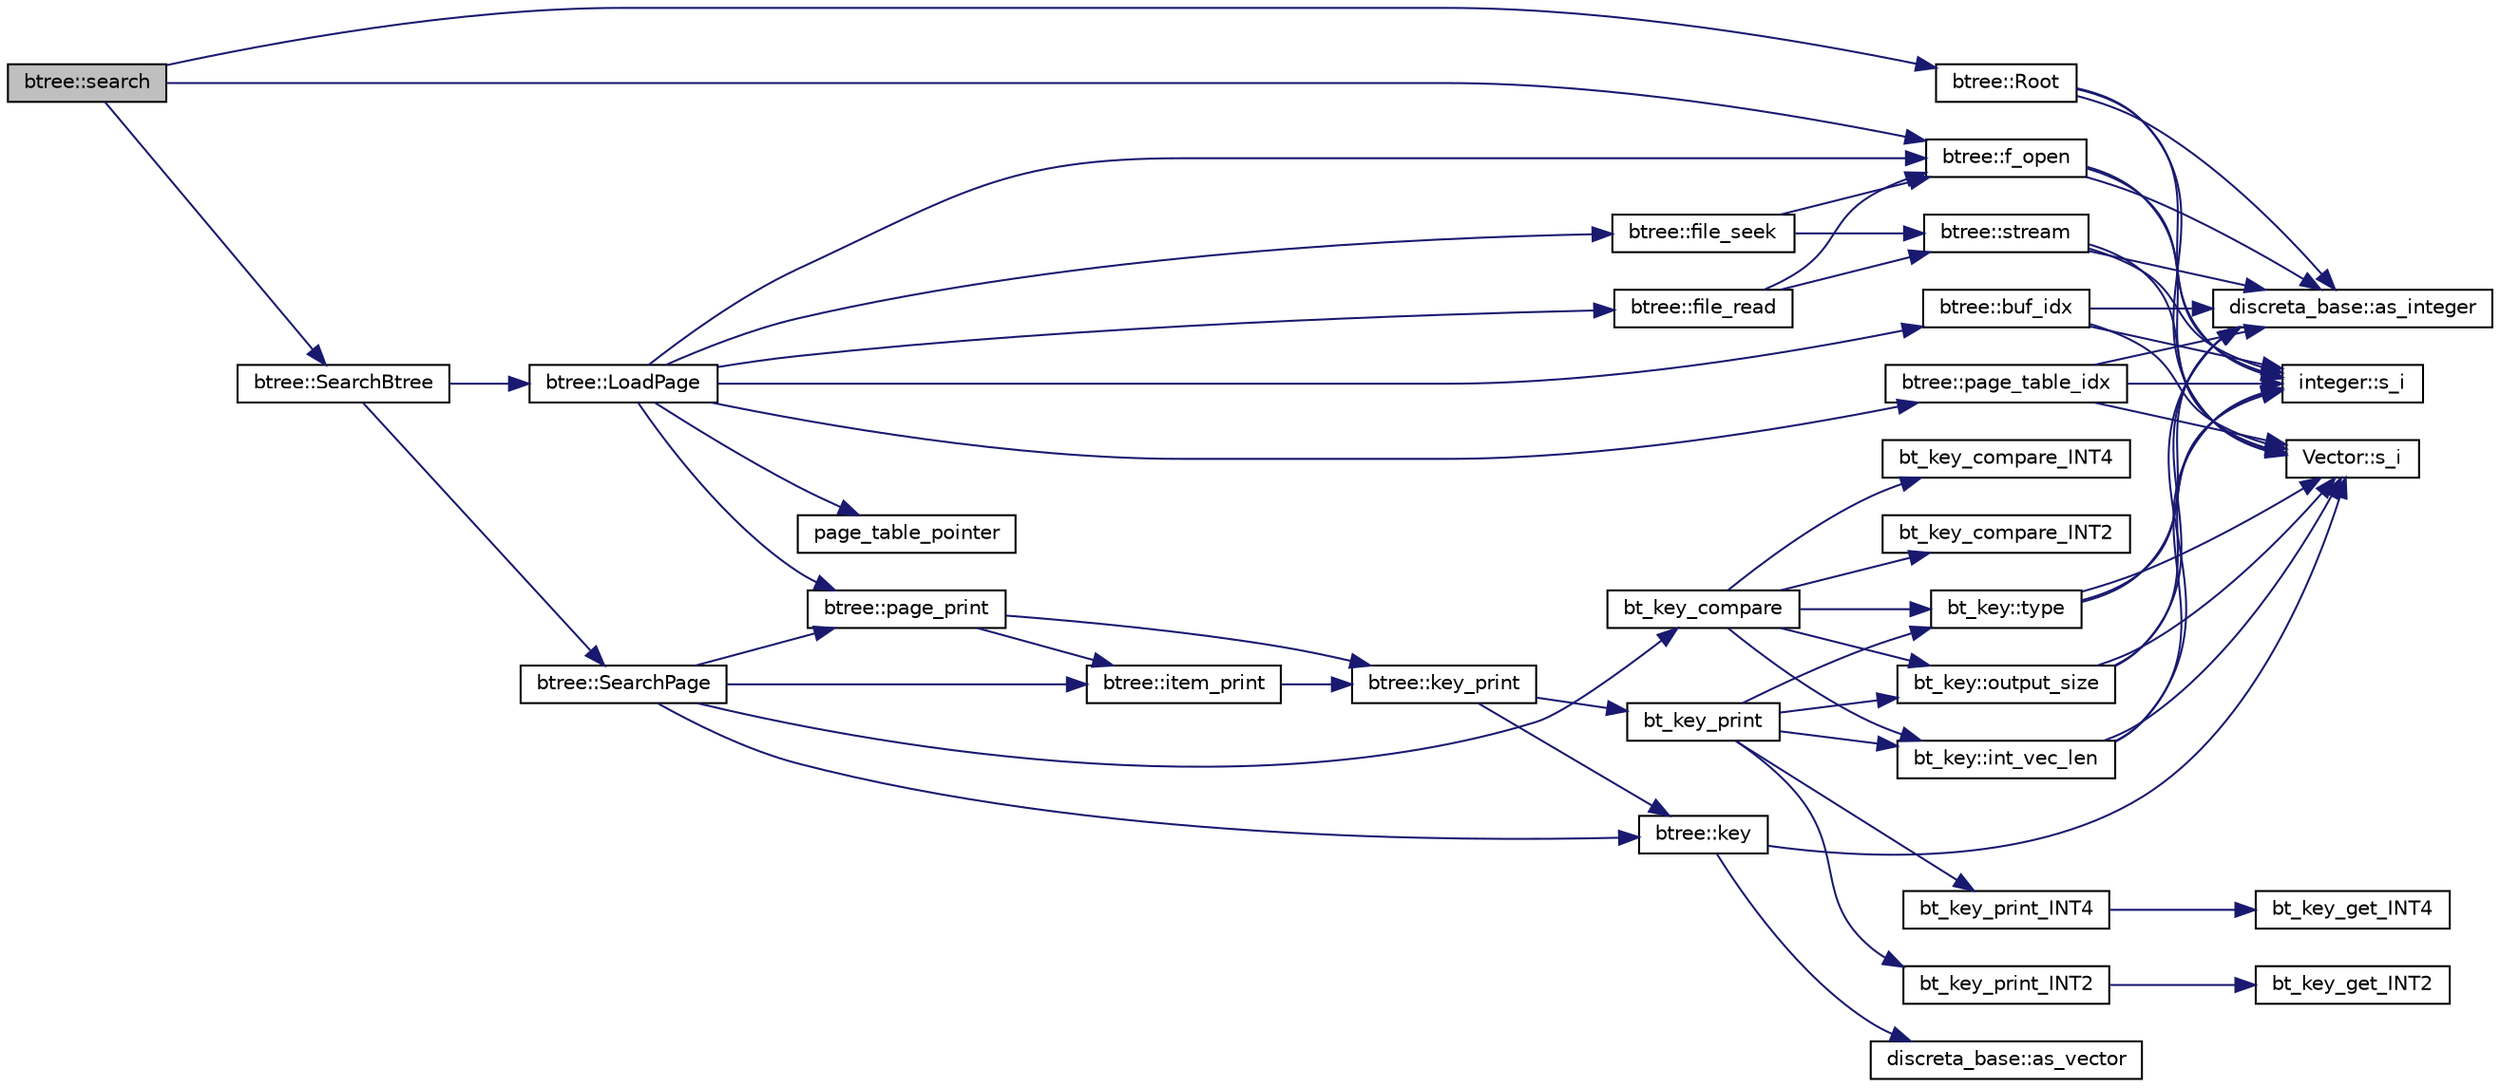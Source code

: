 digraph "btree::search"
{
  edge [fontname="Helvetica",fontsize="10",labelfontname="Helvetica",labelfontsize="10"];
  node [fontname="Helvetica",fontsize="10",shape=record];
  rankdir="LR";
  Node3521 [label="btree::search",height=0.2,width=0.4,color="black", fillcolor="grey75", style="filled", fontcolor="black"];
  Node3521 -> Node3522 [color="midnightblue",fontsize="10",style="solid",fontname="Helvetica"];
  Node3522 [label="btree::Root",height=0.2,width=0.4,color="black", fillcolor="white", style="filled",URL="$dd/db0/classbtree.html#a2fd65be715ab94bf4a764c4f582a642b"];
  Node3522 -> Node3523 [color="midnightblue",fontsize="10",style="solid",fontname="Helvetica"];
  Node3523 [label="Vector::s_i",height=0.2,width=0.4,color="black", fillcolor="white", style="filled",URL="$d5/db2/class_vector.html#a1c4fe1752523df8119f70dd550244871"];
  Node3522 -> Node3524 [color="midnightblue",fontsize="10",style="solid",fontname="Helvetica"];
  Node3524 [label="discreta_base::as_integer",height=0.2,width=0.4,color="black", fillcolor="white", style="filled",URL="$d7/d71/classdiscreta__base.html#a00d7691eaf874fd283d942692fe8dd26"];
  Node3522 -> Node3525 [color="midnightblue",fontsize="10",style="solid",fontname="Helvetica"];
  Node3525 [label="integer::s_i",height=0.2,width=0.4,color="black", fillcolor="white", style="filled",URL="$d0/de5/classinteger.html#adf28e9f94d4c844adaa950deeb80b904"];
  Node3521 -> Node3526 [color="midnightblue",fontsize="10",style="solid",fontname="Helvetica"];
  Node3526 [label="btree::f_open",height=0.2,width=0.4,color="black", fillcolor="white", style="filled",URL="$dd/db0/classbtree.html#a192d74607f02ea8e0ad631d6e6fd6704"];
  Node3526 -> Node3523 [color="midnightblue",fontsize="10",style="solid",fontname="Helvetica"];
  Node3526 -> Node3524 [color="midnightblue",fontsize="10",style="solid",fontname="Helvetica"];
  Node3526 -> Node3525 [color="midnightblue",fontsize="10",style="solid",fontname="Helvetica"];
  Node3521 -> Node3527 [color="midnightblue",fontsize="10",style="solid",fontname="Helvetica"];
  Node3527 [label="btree::SearchBtree",height=0.2,width=0.4,color="black", fillcolor="white", style="filled",URL="$dd/db0/classbtree.html#a6717768edf4de1aad4736c303bcedddd"];
  Node3527 -> Node3528 [color="midnightblue",fontsize="10",style="solid",fontname="Helvetica"];
  Node3528 [label="btree::LoadPage",height=0.2,width=0.4,color="black", fillcolor="white", style="filled",URL="$dd/db0/classbtree.html#a29d23b8b151b6b793aa1184ca6ccc947"];
  Node3528 -> Node3526 [color="midnightblue",fontsize="10",style="solid",fontname="Helvetica"];
  Node3528 -> Node3529 [color="midnightblue",fontsize="10",style="solid",fontname="Helvetica"];
  Node3529 [label="btree::buf_idx",height=0.2,width=0.4,color="black", fillcolor="white", style="filled",URL="$dd/db0/classbtree.html#a6a928fc93c93d8b5a83ad1ba699b453e"];
  Node3529 -> Node3523 [color="midnightblue",fontsize="10",style="solid",fontname="Helvetica"];
  Node3529 -> Node3524 [color="midnightblue",fontsize="10",style="solid",fontname="Helvetica"];
  Node3529 -> Node3525 [color="midnightblue",fontsize="10",style="solid",fontname="Helvetica"];
  Node3528 -> Node3530 [color="midnightblue",fontsize="10",style="solid",fontname="Helvetica"];
  Node3530 [label="page_table_pointer",height=0.2,width=0.4,color="black", fillcolor="white", style="filled",URL="$d9/d60/discreta_8h.html#a53208086adbea2817fe45f917410d9d0"];
  Node3528 -> Node3531 [color="midnightblue",fontsize="10",style="solid",fontname="Helvetica"];
  Node3531 [label="btree::page_table_idx",height=0.2,width=0.4,color="black", fillcolor="white", style="filled",URL="$dd/db0/classbtree.html#abc6a6f309e4c61cb5a7f4c4a248d384d"];
  Node3531 -> Node3523 [color="midnightblue",fontsize="10",style="solid",fontname="Helvetica"];
  Node3531 -> Node3524 [color="midnightblue",fontsize="10",style="solid",fontname="Helvetica"];
  Node3531 -> Node3525 [color="midnightblue",fontsize="10",style="solid",fontname="Helvetica"];
  Node3528 -> Node3532 [color="midnightblue",fontsize="10",style="solid",fontname="Helvetica"];
  Node3532 [label="btree::file_seek",height=0.2,width=0.4,color="black", fillcolor="white", style="filled",URL="$dd/db0/classbtree.html#a829c985973c7c164fda2d81398e13504"];
  Node3532 -> Node3526 [color="midnightblue",fontsize="10",style="solid",fontname="Helvetica"];
  Node3532 -> Node3533 [color="midnightblue",fontsize="10",style="solid",fontname="Helvetica"];
  Node3533 [label="btree::stream",height=0.2,width=0.4,color="black", fillcolor="white", style="filled",URL="$dd/db0/classbtree.html#af99e68df8c3674b7d77ed80a8bbcffac"];
  Node3533 -> Node3523 [color="midnightblue",fontsize="10",style="solid",fontname="Helvetica"];
  Node3533 -> Node3524 [color="midnightblue",fontsize="10",style="solid",fontname="Helvetica"];
  Node3533 -> Node3525 [color="midnightblue",fontsize="10",style="solid",fontname="Helvetica"];
  Node3528 -> Node3534 [color="midnightblue",fontsize="10",style="solid",fontname="Helvetica"];
  Node3534 [label="btree::file_read",height=0.2,width=0.4,color="black", fillcolor="white", style="filled",URL="$dd/db0/classbtree.html#ab0b9bbc01c3d3836048934e90aec5f6c"];
  Node3534 -> Node3526 [color="midnightblue",fontsize="10",style="solid",fontname="Helvetica"];
  Node3534 -> Node3533 [color="midnightblue",fontsize="10",style="solid",fontname="Helvetica"];
  Node3528 -> Node3535 [color="midnightblue",fontsize="10",style="solid",fontname="Helvetica"];
  Node3535 [label="btree::page_print",height=0.2,width=0.4,color="black", fillcolor="white", style="filled",URL="$dd/db0/classbtree.html#ae6ffbcdff58a0c738d1a0e27a963da5d"];
  Node3535 -> Node3536 [color="midnightblue",fontsize="10",style="solid",fontname="Helvetica"];
  Node3536 [label="btree::item_print",height=0.2,width=0.4,color="black", fillcolor="white", style="filled",URL="$dd/db0/classbtree.html#aca05a17e852f911cf7b1a971e7e7ad08"];
  Node3536 -> Node3537 [color="midnightblue",fontsize="10",style="solid",fontname="Helvetica"];
  Node3537 [label="btree::key_print",height=0.2,width=0.4,color="black", fillcolor="white", style="filled",URL="$dd/db0/classbtree.html#a4d527d5afa4891a2fa69fc1a07c48627"];
  Node3537 -> Node3538 [color="midnightblue",fontsize="10",style="solid",fontname="Helvetica"];
  Node3538 [label="bt_key_print",height=0.2,width=0.4,color="black", fillcolor="white", style="filled",URL="$d0/db3/bt__key_8_c.html#a14b2a3662044cca4e54d45f271c947aa"];
  Node3538 -> Node3539 [color="midnightblue",fontsize="10",style="solid",fontname="Helvetica"];
  Node3539 [label="bt_key::type",height=0.2,width=0.4,color="black", fillcolor="white", style="filled",URL="$d1/de5/classbt__key.html#ae788a415a20f75fe7160408a055bb33f"];
  Node3539 -> Node3523 [color="midnightblue",fontsize="10",style="solid",fontname="Helvetica"];
  Node3539 -> Node3524 [color="midnightblue",fontsize="10",style="solid",fontname="Helvetica"];
  Node3539 -> Node3525 [color="midnightblue",fontsize="10",style="solid",fontname="Helvetica"];
  Node3538 -> Node3540 [color="midnightblue",fontsize="10",style="solid",fontname="Helvetica"];
  Node3540 [label="bt_key::output_size",height=0.2,width=0.4,color="black", fillcolor="white", style="filled",URL="$d1/de5/classbt__key.html#acb48f95d030f62c56051d0cd6e013394"];
  Node3540 -> Node3523 [color="midnightblue",fontsize="10",style="solid",fontname="Helvetica"];
  Node3540 -> Node3524 [color="midnightblue",fontsize="10",style="solid",fontname="Helvetica"];
  Node3540 -> Node3525 [color="midnightblue",fontsize="10",style="solid",fontname="Helvetica"];
  Node3538 -> Node3541 [color="midnightblue",fontsize="10",style="solid",fontname="Helvetica"];
  Node3541 [label="bt_key_print_INT4",height=0.2,width=0.4,color="black", fillcolor="white", style="filled",URL="$d0/db3/bt__key_8_c.html#ad752d162f10144228c321f41fb5b8bdd"];
  Node3541 -> Node3542 [color="midnightblue",fontsize="10",style="solid",fontname="Helvetica"];
  Node3542 [label="bt_key_get_INT4",height=0.2,width=0.4,color="black", fillcolor="white", style="filled",URL="$d0/db3/bt__key_8_c.html#ae2728a8a265629876b486504625977fa"];
  Node3538 -> Node3543 [color="midnightblue",fontsize="10",style="solid",fontname="Helvetica"];
  Node3543 [label="bt_key_print_INT2",height=0.2,width=0.4,color="black", fillcolor="white", style="filled",URL="$d0/db3/bt__key_8_c.html#a557e01620ef554044797f4e097ba0924"];
  Node3543 -> Node3544 [color="midnightblue",fontsize="10",style="solid",fontname="Helvetica"];
  Node3544 [label="bt_key_get_INT2",height=0.2,width=0.4,color="black", fillcolor="white", style="filled",URL="$d0/db3/bt__key_8_c.html#a6a73c042fa4b7f530a244c4fc6c9e8f2"];
  Node3538 -> Node3545 [color="midnightblue",fontsize="10",style="solid",fontname="Helvetica"];
  Node3545 [label="bt_key::int_vec_len",height=0.2,width=0.4,color="black", fillcolor="white", style="filled",URL="$d1/de5/classbt__key.html#ac8e43906f79bacf330fa1726925b7e37"];
  Node3545 -> Node3523 [color="midnightblue",fontsize="10",style="solid",fontname="Helvetica"];
  Node3545 -> Node3524 [color="midnightblue",fontsize="10",style="solid",fontname="Helvetica"];
  Node3545 -> Node3525 [color="midnightblue",fontsize="10",style="solid",fontname="Helvetica"];
  Node3537 -> Node3546 [color="midnightblue",fontsize="10",style="solid",fontname="Helvetica"];
  Node3546 [label="btree::key",height=0.2,width=0.4,color="black", fillcolor="white", style="filled",URL="$dd/db0/classbtree.html#abc561b2c60acc5a699637b7eb2549503"];
  Node3546 -> Node3523 [color="midnightblue",fontsize="10",style="solid",fontname="Helvetica"];
  Node3546 -> Node3547 [color="midnightblue",fontsize="10",style="solid",fontname="Helvetica"];
  Node3547 [label="discreta_base::as_vector",height=0.2,width=0.4,color="black", fillcolor="white", style="filled",URL="$d7/d71/classdiscreta__base.html#a7bdd6cae39c380b128ee9e17e42cf020"];
  Node3535 -> Node3537 [color="midnightblue",fontsize="10",style="solid",fontname="Helvetica"];
  Node3527 -> Node3548 [color="midnightblue",fontsize="10",style="solid",fontname="Helvetica"];
  Node3548 [label="btree::SearchPage",height=0.2,width=0.4,color="black", fillcolor="white", style="filled",URL="$dd/db0/classbtree.html#a36608b9c27c8207ddb8f6b5f706ab439"];
  Node3548 -> Node3535 [color="midnightblue",fontsize="10",style="solid",fontname="Helvetica"];
  Node3548 -> Node3536 [color="midnightblue",fontsize="10",style="solid",fontname="Helvetica"];
  Node3548 -> Node3549 [color="midnightblue",fontsize="10",style="solid",fontname="Helvetica"];
  Node3549 [label="bt_key_compare",height=0.2,width=0.4,color="black", fillcolor="white", style="filled",URL="$d0/db3/bt__key_8_c.html#a44a07272f92f603a9401e4393205a37e"];
  Node3549 -> Node3539 [color="midnightblue",fontsize="10",style="solid",fontname="Helvetica"];
  Node3549 -> Node3540 [color="midnightblue",fontsize="10",style="solid",fontname="Helvetica"];
  Node3549 -> Node3550 [color="midnightblue",fontsize="10",style="solid",fontname="Helvetica"];
  Node3550 [label="bt_key_compare_INT4",height=0.2,width=0.4,color="black", fillcolor="white", style="filled",URL="$d0/db3/bt__key_8_c.html#afb03cce1de9c23799b1a852a8d66ae10"];
  Node3549 -> Node3551 [color="midnightblue",fontsize="10",style="solid",fontname="Helvetica"];
  Node3551 [label="bt_key_compare_INT2",height=0.2,width=0.4,color="black", fillcolor="white", style="filled",URL="$d0/db3/bt__key_8_c.html#ae148d38635bac4df6bca63352d77203e"];
  Node3549 -> Node3545 [color="midnightblue",fontsize="10",style="solid",fontname="Helvetica"];
  Node3548 -> Node3546 [color="midnightblue",fontsize="10",style="solid",fontname="Helvetica"];
}
